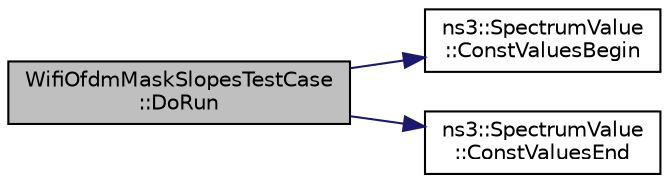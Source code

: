 digraph "WifiOfdmMaskSlopesTestCase::DoRun"
{
 // LATEX_PDF_SIZE
  edge [fontname="Helvetica",fontsize="10",labelfontname="Helvetica",labelfontsize="10"];
  node [fontname="Helvetica",fontsize="10",shape=record];
  rankdir="LR";
  Node1 [label="WifiOfdmMaskSlopesTestCase\l::DoRun",height=0.2,width=0.4,color="black", fillcolor="grey75", style="filled", fontcolor="black",tooltip="Implementation to actually run this TestCase."];
  Node1 -> Node2 [color="midnightblue",fontsize="10",style="solid",fontname="Helvetica"];
  Node2 [label="ns3::SpectrumValue\l::ConstValuesBegin",height=0.2,width=0.4,color="black", fillcolor="white", style="filled",URL="$classns3_1_1_spectrum_value.html#a0db0a570f567e39b9730ff9c70b807f3",tooltip=" "];
  Node1 -> Node3 [color="midnightblue",fontsize="10",style="solid",fontname="Helvetica"];
  Node3 [label="ns3::SpectrumValue\l::ConstValuesEnd",height=0.2,width=0.4,color="black", fillcolor="white", style="filled",URL="$classns3_1_1_spectrum_value.html#af535cd133b3a653e01a245b9009d32ad",tooltip=" "];
}
